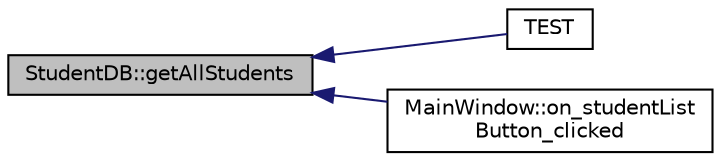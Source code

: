 digraph "StudentDB::getAllStudents"
{
  edge [fontname="Helvetica",fontsize="10",labelfontname="Helvetica",labelfontsize="10"];
  node [fontname="Helvetica",fontsize="10",shape=record];
  rankdir="LR";
  Node1 [label="StudentDB::getAllStudents",height=0.2,width=0.4,color="black", fillcolor="grey75", style="filled", fontcolor="black"];
  Node1 -> Node2 [dir="back",color="midnightblue",fontsize="10",style="solid",fontname="Helvetica"];
  Node2 [label="TEST",height=0.2,width=0.4,color="black", fillcolor="white", style="filled",URL="$test_student_d_b_8h.html#a28b842f75d3f27bcc2933f8242498b62"];
  Node1 -> Node3 [dir="back",color="midnightblue",fontsize="10",style="solid",fontname="Helvetica"];
  Node3 [label="MainWindow::on_studentList\lButton_clicked",height=0.2,width=0.4,color="black", fillcolor="white", style="filled",URL="$class_main_window.html#a617480870497fabb561137928b2231e6",tooltip="Open student list when button is clicked. "];
}
